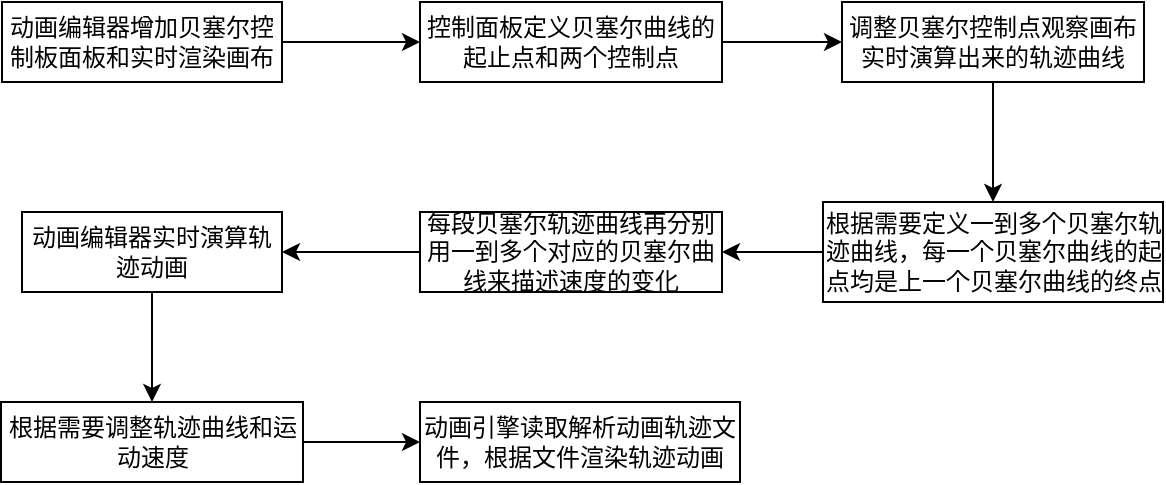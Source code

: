 <mxfile version="14.5.3" type="github">
  <diagram id="OuW8DUqOfbiBt_Pd2nJq" name="第 1 页">
    <mxGraphModel dx="1426" dy="684" grid="1" gridSize="10" guides="1" tooltips="1" connect="1" arrows="1" fold="1" page="1" pageScale="1" pageWidth="827" pageHeight="1169" math="0" shadow="0">
      <root>
        <mxCell id="0" />
        <mxCell id="1" parent="0" />
        <mxCell id="V1rvYBWvrynJF3RTsBWk-3" style="edgeStyle=orthogonalEdgeStyle;rounded=0;orthogonalLoop=1;jettySize=auto;html=1;exitX=1;exitY=0.5;exitDx=0;exitDy=0;" edge="1" parent="1" source="V1rvYBWvrynJF3RTsBWk-1" target="V1rvYBWvrynJF3RTsBWk-2">
          <mxGeometry relative="1" as="geometry" />
        </mxCell>
        <mxCell id="V1rvYBWvrynJF3RTsBWk-1" value="动画编辑器增加贝塞尔控制板面板和实时渲染画布" style="rounded=0;whiteSpace=wrap;html=1;" vertex="1" parent="1">
          <mxGeometry x="140" y="150" width="140" height="40" as="geometry" />
        </mxCell>
        <mxCell id="V1rvYBWvrynJF3RTsBWk-5" style="edgeStyle=orthogonalEdgeStyle;rounded=0;orthogonalLoop=1;jettySize=auto;html=1;exitX=1;exitY=0.5;exitDx=0;exitDy=0;entryX=0;entryY=0.5;entryDx=0;entryDy=0;" edge="1" parent="1" source="V1rvYBWvrynJF3RTsBWk-2" target="V1rvYBWvrynJF3RTsBWk-4">
          <mxGeometry relative="1" as="geometry" />
        </mxCell>
        <mxCell id="V1rvYBWvrynJF3RTsBWk-2" value="控制面板定义贝塞尔曲线的起止点和两个控制点" style="rounded=0;whiteSpace=wrap;html=1;" vertex="1" parent="1">
          <mxGeometry x="349" y="150" width="151" height="40" as="geometry" />
        </mxCell>
        <mxCell id="V1rvYBWvrynJF3RTsBWk-7" style="edgeStyle=orthogonalEdgeStyle;rounded=0;orthogonalLoop=1;jettySize=auto;html=1;exitX=0.5;exitY=1;exitDx=0;exitDy=0;entryX=0.5;entryY=0;entryDx=0;entryDy=0;" edge="1" parent="1" source="V1rvYBWvrynJF3RTsBWk-4" target="V1rvYBWvrynJF3RTsBWk-6">
          <mxGeometry relative="1" as="geometry" />
        </mxCell>
        <mxCell id="V1rvYBWvrynJF3RTsBWk-4" value="调整贝塞尔控制点观察画布实时演算出来的轨迹曲线" style="rounded=0;whiteSpace=wrap;html=1;" vertex="1" parent="1">
          <mxGeometry x="560" y="150" width="151" height="40" as="geometry" />
        </mxCell>
        <mxCell id="V1rvYBWvrynJF3RTsBWk-9" style="edgeStyle=orthogonalEdgeStyle;rounded=0;orthogonalLoop=1;jettySize=auto;html=1;exitX=0;exitY=0.5;exitDx=0;exitDy=0;entryX=1;entryY=0.5;entryDx=0;entryDy=0;" edge="1" parent="1" source="V1rvYBWvrynJF3RTsBWk-6" target="V1rvYBWvrynJF3RTsBWk-8">
          <mxGeometry relative="1" as="geometry" />
        </mxCell>
        <mxCell id="V1rvYBWvrynJF3RTsBWk-6" value="根据需要定义一到多个贝塞尔轨迹曲线，每一个贝塞尔曲线的起点均是上一个贝塞尔曲线的终点" style="rounded=0;whiteSpace=wrap;html=1;" vertex="1" parent="1">
          <mxGeometry x="550.5" y="250" width="170" height="50" as="geometry" />
        </mxCell>
        <mxCell id="V1rvYBWvrynJF3RTsBWk-15" style="edgeStyle=orthogonalEdgeStyle;rounded=0;orthogonalLoop=1;jettySize=auto;html=1;exitX=0;exitY=0.5;exitDx=0;exitDy=0;entryX=1;entryY=0.5;entryDx=0;entryDy=0;" edge="1" parent="1" source="V1rvYBWvrynJF3RTsBWk-8" target="V1rvYBWvrynJF3RTsBWk-14">
          <mxGeometry relative="1" as="geometry" />
        </mxCell>
        <mxCell id="V1rvYBWvrynJF3RTsBWk-8" value="每段贝塞尔轨迹曲线再分别用一到多个对应的贝塞尔曲线来描述速度的变化" style="rounded=0;whiteSpace=wrap;html=1;" vertex="1" parent="1">
          <mxGeometry x="349" y="255" width="151" height="40" as="geometry" />
        </mxCell>
        <mxCell id="V1rvYBWvrynJF3RTsBWk-17" style="edgeStyle=orthogonalEdgeStyle;rounded=0;orthogonalLoop=1;jettySize=auto;html=1;exitX=1;exitY=0.5;exitDx=0;exitDy=0;entryX=0;entryY=0.5;entryDx=0;entryDy=0;" edge="1" parent="1" source="V1rvYBWvrynJF3RTsBWk-10" target="V1rvYBWvrynJF3RTsBWk-12">
          <mxGeometry relative="1" as="geometry" />
        </mxCell>
        <mxCell id="V1rvYBWvrynJF3RTsBWk-10" value="根据需要调整轨迹曲线和运动速度" style="rounded=0;whiteSpace=wrap;html=1;" vertex="1" parent="1">
          <mxGeometry x="139.5" y="350" width="151" height="40" as="geometry" />
        </mxCell>
        <mxCell id="V1rvYBWvrynJF3RTsBWk-12" value="动画引擎读取解析动画轨迹文件，根据文件渲染轨迹动画" style="rounded=0;whiteSpace=wrap;html=1;" vertex="1" parent="1">
          <mxGeometry x="349" y="350" width="160" height="40" as="geometry" />
        </mxCell>
        <mxCell id="V1rvYBWvrynJF3RTsBWk-16" style="edgeStyle=orthogonalEdgeStyle;rounded=0;orthogonalLoop=1;jettySize=auto;html=1;exitX=0.5;exitY=1;exitDx=0;exitDy=0;entryX=0.5;entryY=0;entryDx=0;entryDy=0;" edge="1" parent="1" source="V1rvYBWvrynJF3RTsBWk-14" target="V1rvYBWvrynJF3RTsBWk-10">
          <mxGeometry relative="1" as="geometry" />
        </mxCell>
        <mxCell id="V1rvYBWvrynJF3RTsBWk-14" value="动画编辑器实时演算轨迹动画" style="rounded=0;whiteSpace=wrap;html=1;" vertex="1" parent="1">
          <mxGeometry x="150" y="255" width="130" height="40" as="geometry" />
        </mxCell>
      </root>
    </mxGraphModel>
  </diagram>
</mxfile>
